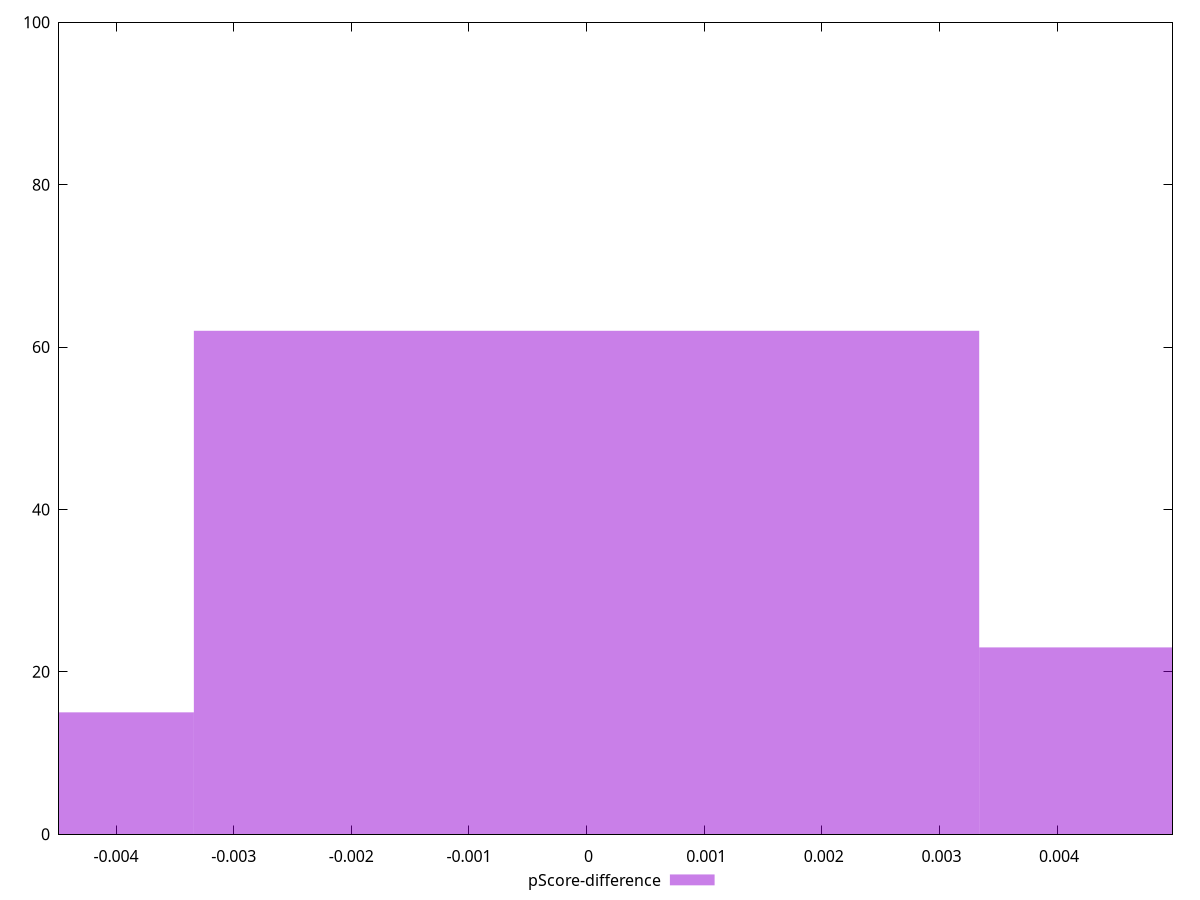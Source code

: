 reset

$pScoreDifference <<EOF
0.006677116330742235 23
0 62
-0.006677116330742235 15
EOF

set key outside below
set boxwidth 0.006677116330742235
set xrange [-0.00448512412864871:0.004981925783359958]
set yrange [0:100]
set trange [0:100]
set style fill transparent solid 0.5 noborder
set terminal svg size 640, 490 enhanced background rgb 'white'
set output "report_00025_2021-02-22T21:38:55.199Z/estimated-input-latency/samples/pages/pScore-difference/histogram.svg"

plot $pScoreDifference title "pScore-difference" with boxes

reset
